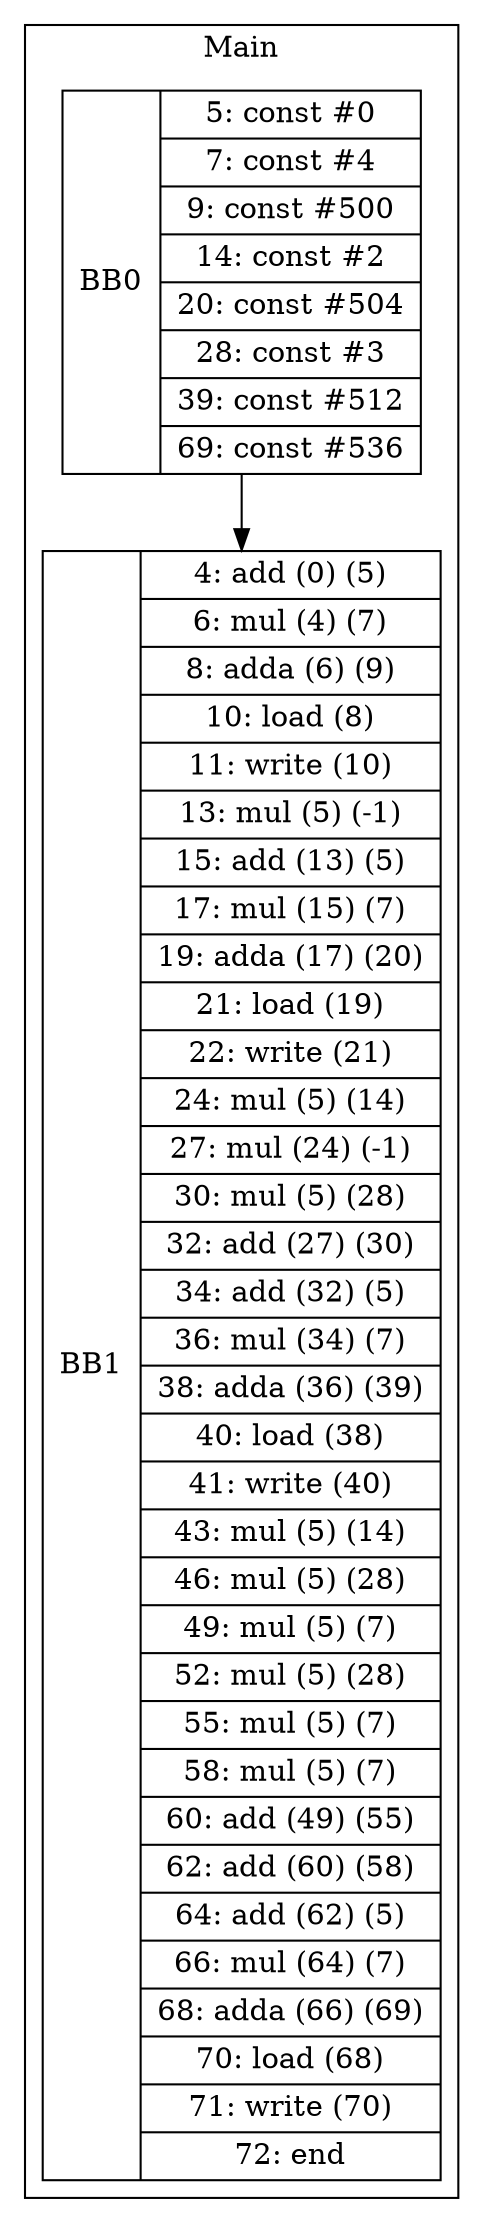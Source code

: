digraph G {
node [shape=record];
subgraph cluster_main{
label = "Main";
BB0 [shape=record, label="<b>BB0|{5: const #0|7: const #4|9: const #500|14: const #2|20: const #504|28: const #3|39: const #512|69: const #536}"];
BB1 [shape=record, label="<b>BB1|{4: add (0) (5)|6: mul (4) (7)|8: adda (6) (9)|10: load (8)|11: write (10)|13: mul (5) (-1)|15: add (13) (5)|17: mul (15) (7)|19: adda (17) (20)|21: load (19)|22: write (21)|24: mul (5) (14)|27: mul (24) (-1)|30: mul (5) (28)|32: add (27) (30)|34: add (32) (5)|36: mul (34) (7)|38: adda (36) (39)|40: load (38)|41: write (40)|43: mul (5) (14)|46: mul (5) (28)|49: mul (5) (7)|52: mul (5) (28)|55: mul (5) (7)|58: mul (5) (7)|60: add (49) (55)|62: add (60) (58)|64: add (62) (5)|66: mul (64) (7)|68: adda (66) (69)|70: load (68)|71: write (70)|72: end}"];
}
BB0:s -> BB1:n ;
}
